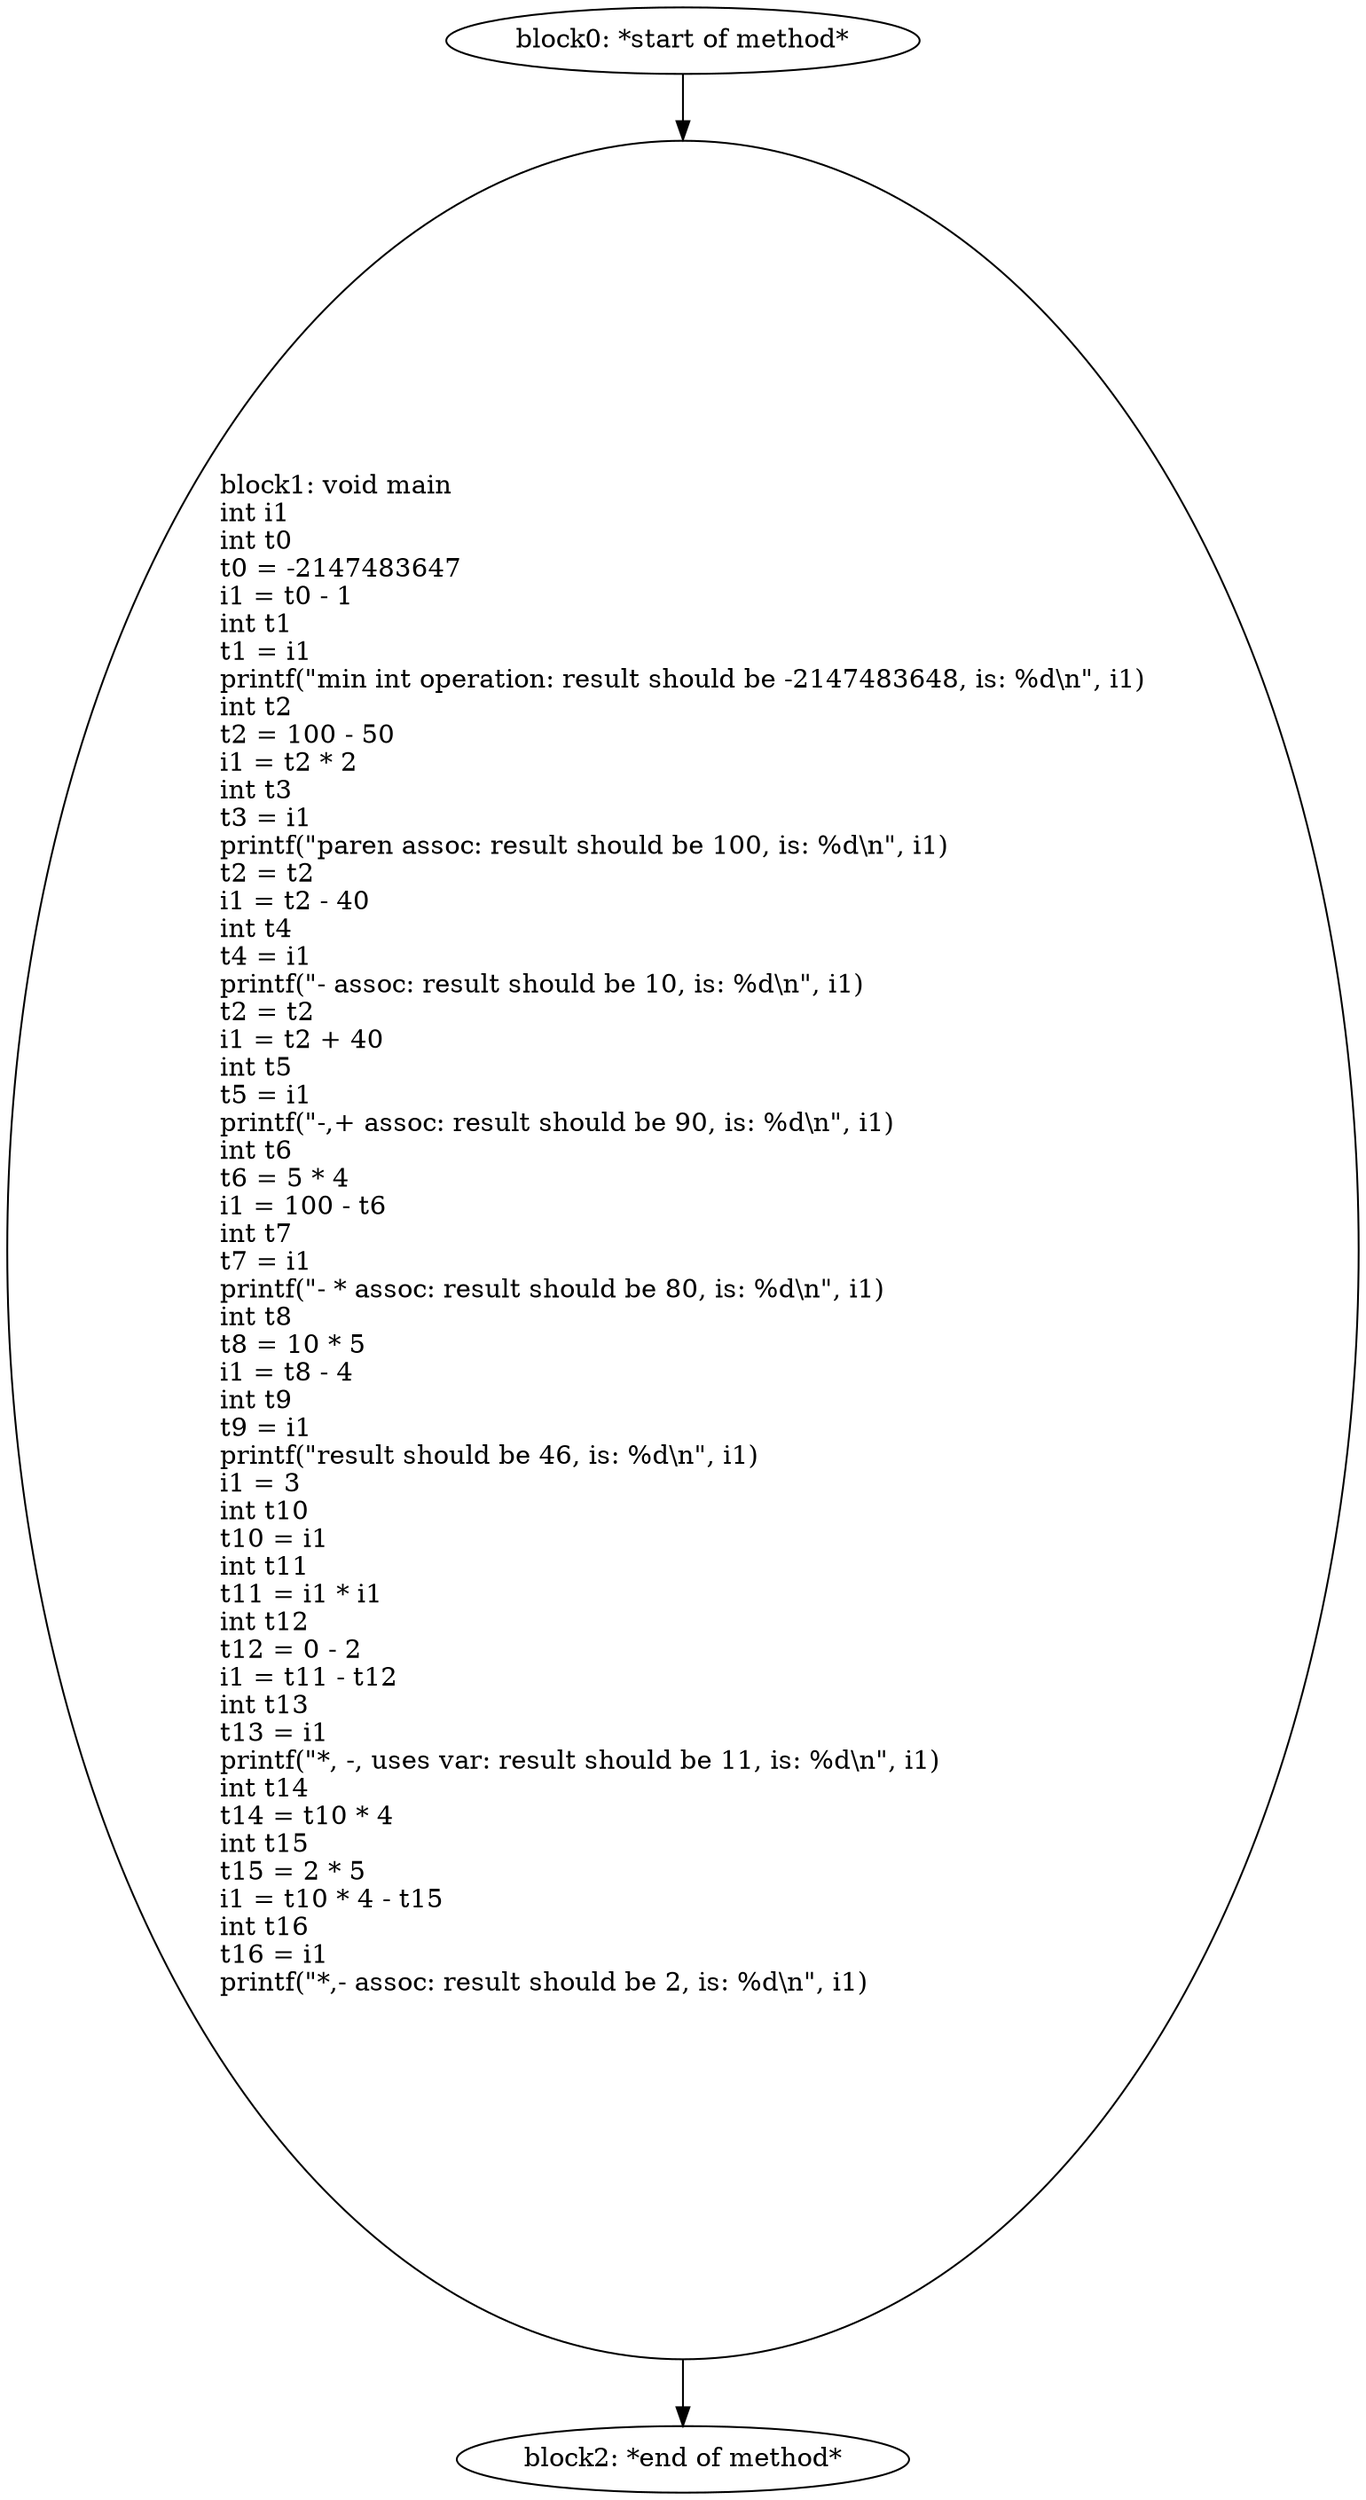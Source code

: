 digraph G {
  block0 [ label="block0: *start\ of\ method*\l" ];
  block1 [ label="block1: void\ main\lint\ i1\lint\ t0\lt0\ =\ -2147483647\li1\ =\ t0\ -\ 1\lint\ t1\lt1\ =\ i1\lprintf\(\"min\ int\ operation\:\ result\ should\ be\ -2147483648\,\ is\:\ %d\\n\"\,\ i1\)\lint\ t2\lt2\ =\ 100\ -\ 50\li1\ =\ t2\ *\ 2\lint\ t3\lt3\ =\ i1\lprintf\(\"paren\ assoc\:\ result\ should\ be\ 100\,\ is\:\ %d\\n\"\,\ i1\)\lt2\ =\ t2\li1\ =\ t2\ -\ 40\lint\ t4\lt4\ =\ i1\lprintf\(\"-\ assoc\:\ result\ should\ be\ 10\,\ is\:\ %d\\n\"\,\ i1\)\lt2\ =\ t2\li1\ =\ t2\ +\ 40\lint\ t5\lt5\ =\ i1\lprintf\(\"-\,+\ assoc\:\ result\ should\ be\ 90\,\ is\:\ %d\\n\"\,\ i1\)\lint\ t6\lt6\ =\ 5\ *\ 4\li1\ =\ 100\ -\ t6\lint\ t7\lt7\ =\ i1\lprintf\(\"-\ *\ assoc\:\ result\ should\ be\ 80\,\ is\:\ %d\\n\"\,\ i1\)\lint\ t8\lt8\ =\ 10\ *\ 5\li1\ =\ t8\ -\ 4\lint\ t9\lt9\ =\ i1\lprintf\(\"result\ should\ be\ 46\,\ is\:\ %d\\n\"\,\ i1\)\li1\ =\ 3\lint\ t10\lt10\ =\ i1\lint\ t11\lt11\ =\ i1\ *\ i1\lint\ t12\lt12\ =\ 0\ -\ 2\li1\ =\ t11\ -\ t12\lint\ t13\lt13\ =\ i1\lprintf\(\"*\,\ -\,\ uses\ var\:\ result\ should\ be\ 11\,\ is\:\ %d\\n\"\,\ i1\)\lint\ t14\lt14\ =\ t10\ *\ 4\lint\ t15\lt15\ =\ 2\ *\ 5\li1\ =\ t10\ *\ 4\ -\ t15\lint\ t16\lt16\ =\ i1\lprintf\(\"*\,-\ assoc\:\ result\ should\ be\ 2\,\ is\:\ %d\\n\"\,\ i1\)\l\l" ];
  block2 [ label="block2: *end\ of\ method*\l" ];
  block0 -> block1;
  block1 -> block2;
}
